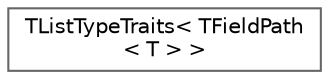 digraph "Graphical Class Hierarchy"
{
 // INTERACTIVE_SVG=YES
 // LATEX_PDF_SIZE
  bgcolor="transparent";
  edge [fontname=Helvetica,fontsize=10,labelfontname=Helvetica,labelfontsize=10];
  node [fontname=Helvetica,fontsize=10,shape=box,height=0.2,width=0.4];
  rankdir="LR";
  Node0 [id="Node000000",label="TListTypeTraits\< TFieldPath\l\< T \> \>",height=0.2,width=0.4,color="grey40", fillcolor="white", style="filled",URL="$de/de5/structTListTypeTraits_3_01TFieldPath_3_01T_01_4_01_4.html",tooltip="Pointer-related functionality (e.g."];
}
